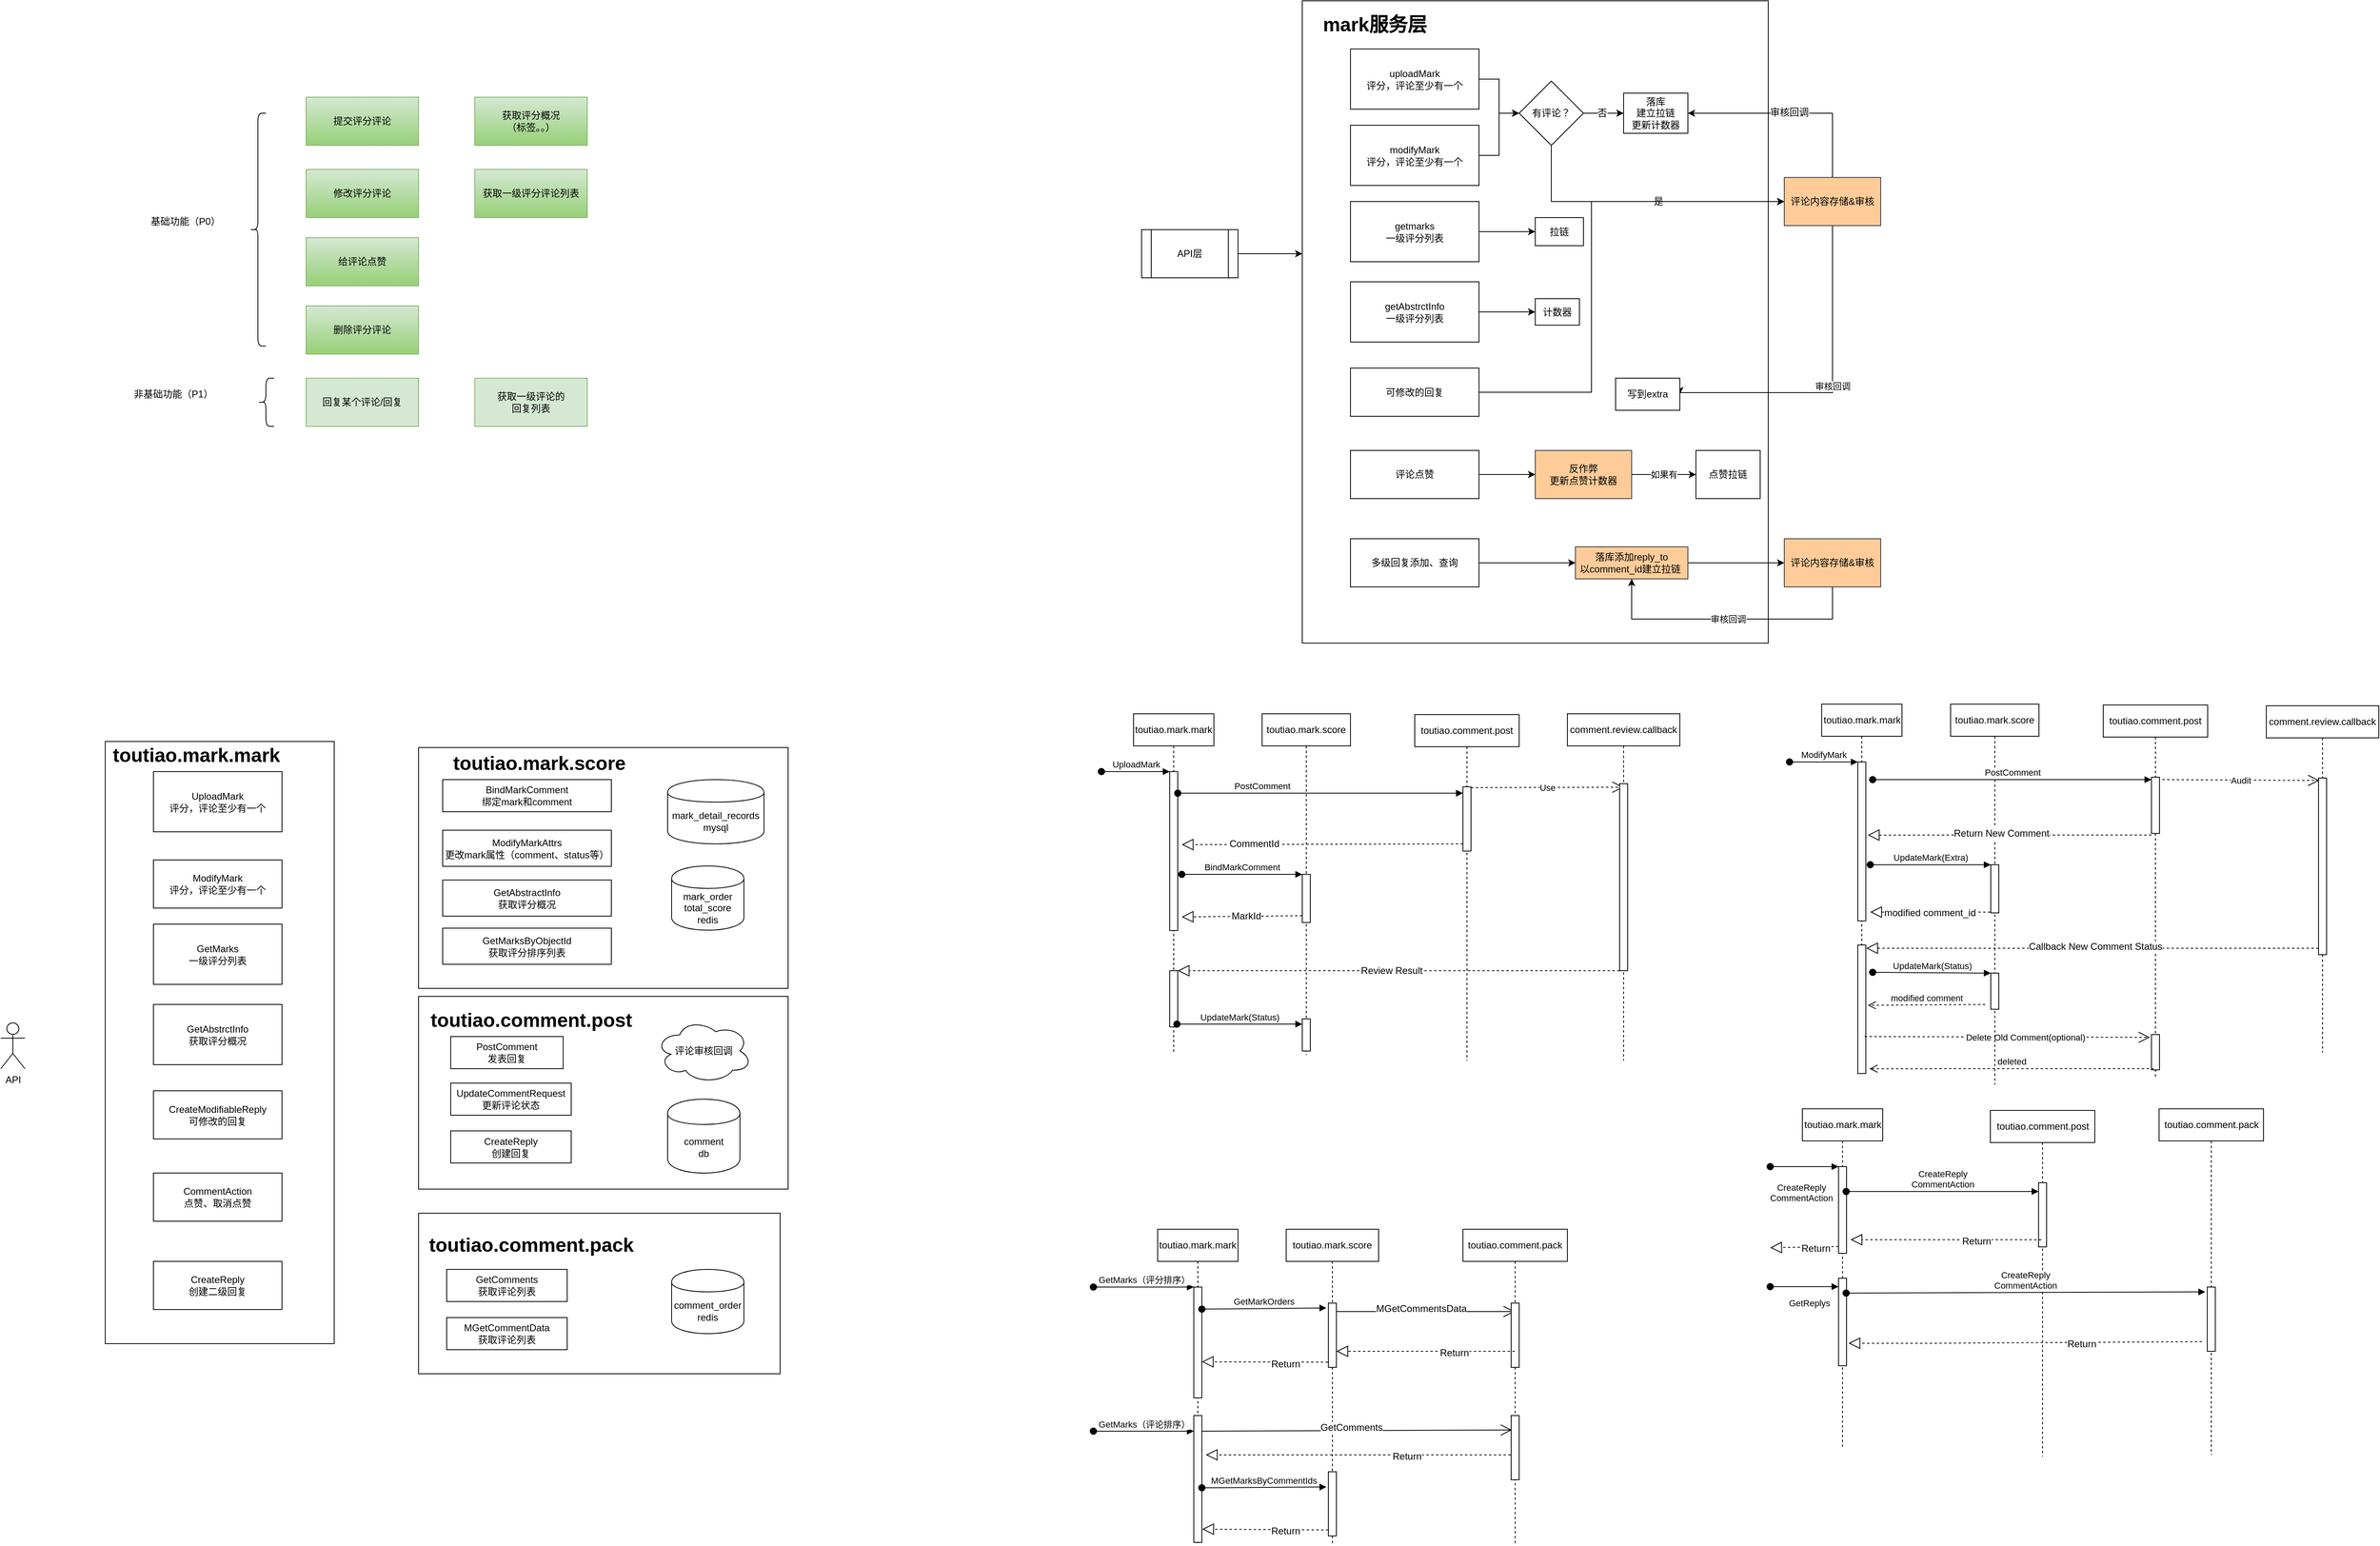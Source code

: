 <mxfile version="10.5.9" type="github"><diagram id="iooIdFOEJ5cIT9L6eQo0" name="Page-1"><mxGraphModel dx="1158" dy="646" grid="1" gridSize="10" guides="1" tooltips="1" connect="1" arrows="1" fold="1" page="1" pageScale="1" pageWidth="5000" pageHeight="4169" math="0" shadow="0"><root><mxCell id="0"/><mxCell id="1" parent="0"/><mxCell id="ibXD6dueDuNmce3GwXh5-18" value="" style="rounded=0;whiteSpace=wrap;html=1;" parent="1" vertex="1"><mxGeometry x="640" y="1560" width="450" height="200" as="geometry"/></mxCell><mxCell id="ibXD6dueDuNmce3GwXh5-8" value="" style="rounded=0;whiteSpace=wrap;html=1;" parent="1" vertex="1"><mxGeometry x="250" y="972.5" width="285" height="750" as="geometry"/></mxCell><mxCell id="VQT5lok_7A-2GK5pUHQ1-19" value="" style="rounded=0;whiteSpace=wrap;html=1;" parent="1" vertex="1"><mxGeometry x="1740" y="50" width="580" height="800" as="geometry"/></mxCell><mxCell id="VQT5lok_7A-2GK5pUHQ1-1" value="提交评分评论" style="rounded=0;whiteSpace=wrap;html=1;fillColor=#d5e8d4;strokeColor=#82b366;gradientColor=#97d077;" parent="1" vertex="1"><mxGeometry x="500" y="170" width="140" height="60" as="geometry"/></mxCell><mxCell id="VQT5lok_7A-2GK5pUHQ1-2" value="修改评分评论" style="rounded=0;whiteSpace=wrap;html=1;fillColor=#d5e8d4;strokeColor=#82b366;gradientColor=#97d077;" parent="1" vertex="1"><mxGeometry x="500" y="260" width="140" height="60" as="geometry"/></mxCell><mxCell id="VQT5lok_7A-2GK5pUHQ1-3" value="给评论点赞" style="rounded=0;whiteSpace=wrap;html=1;fillColor=#d5e8d4;strokeColor=#82b366;gradientColor=#97d077;" parent="1" vertex="1"><mxGeometry x="500" y="345" width="140" height="60" as="geometry"/></mxCell><mxCell id="VQT5lok_7A-2GK5pUHQ1-4" value="回复某个评论/回复" style="rounded=0;whiteSpace=wrap;html=1;fillColor=#d5e8d4;strokeColor=#82b366;" parent="1" vertex="1"><mxGeometry x="500" y="520" width="140" height="60" as="geometry"/></mxCell><mxCell id="VQT5lok_7A-2GK5pUHQ1-5" value="获取评分概况&lt;br&gt;（标签。。）" style="rounded=0;whiteSpace=wrap;html=1;fillColor=#d5e8d4;strokeColor=#82b366;gradientColor=#97d077;" parent="1" vertex="1"><mxGeometry x="710" y="170" width="140" height="60" as="geometry"/></mxCell><mxCell id="VQT5lok_7A-2GK5pUHQ1-8" value="获取一级评分评论列表" style="rounded=0;whiteSpace=wrap;html=1;fillColor=#d5e8d4;strokeColor=#82b366;gradientColor=#97d077;" parent="1" vertex="1"><mxGeometry x="710" y="260" width="140" height="60" as="geometry"/></mxCell><mxCell id="VQT5lok_7A-2GK5pUHQ1-9" value="获取一级评论的&lt;br&gt;回复列表" style="rounded=0;whiteSpace=wrap;html=1;fillColor=#d5e8d4;strokeColor=#82b366;" parent="1" vertex="1"><mxGeometry x="710" y="520" width="140" height="60" as="geometry"/></mxCell><mxCell id="VQT5lok_7A-2GK5pUHQ1-11" value="" style="shape=curlyBracket;whiteSpace=wrap;html=1;rounded=1;" parent="1" vertex="1"><mxGeometry x="430" y="190" width="20" height="290" as="geometry"/></mxCell><mxCell id="VQT5lok_7A-2GK5pUHQ1-12" value="基础功能（P0）" style="text;html=1;strokeColor=none;fillColor=none;align=center;verticalAlign=middle;whiteSpace=wrap;rounded=0;" parent="1" vertex="1"><mxGeometry x="300" y="315" width="100" height="20" as="geometry"/></mxCell><mxCell id="VQT5lok_7A-2GK5pUHQ1-13" value="" style="shape=curlyBracket;whiteSpace=wrap;html=1;rounded=1;" parent="1" vertex="1"><mxGeometry x="440" y="520" width="20" height="60" as="geometry"/></mxCell><mxCell id="VQT5lok_7A-2GK5pUHQ1-14" value="非基础功能（P1）" style="text;html=1;strokeColor=none;fillColor=none;align=center;verticalAlign=middle;whiteSpace=wrap;rounded=0;" parent="1" vertex="1"><mxGeometry x="280" y="530" width="110" height="20" as="geometry"/></mxCell><mxCell id="VQT5lok_7A-2GK5pUHQ1-41" style="edgeStyle=orthogonalEdgeStyle;rounded=0;orthogonalLoop=1;jettySize=auto;html=1;entryX=0;entryY=0.5;entryDx=0;entryDy=0;" parent="1" source="VQT5lok_7A-2GK5pUHQ1-17" target="VQT5lok_7A-2GK5pUHQ1-34" edge="1"><mxGeometry relative="1" as="geometry"/></mxCell><mxCell id="VQT5lok_7A-2GK5pUHQ1-17" value="uploadMark&lt;br&gt;评分，评论至少有一个&lt;br&gt;" style="rounded=0;whiteSpace=wrap;html=1;" parent="1" vertex="1"><mxGeometry x="1800" y="110" width="160" height="75" as="geometry"/></mxCell><mxCell id="VQT5lok_7A-2GK5pUHQ1-28" value="落库&lt;br&gt;建立拉链&lt;br&gt;更新计数器&lt;br&gt;" style="rounded=0;whiteSpace=wrap;html=1;" parent="1" vertex="1"><mxGeometry x="2140" y="165" width="80" height="50" as="geometry"/></mxCell><mxCell id="VQT5lok_7A-2GK5pUHQ1-44" value="" style="edgeStyle=orthogonalEdgeStyle;rounded=0;orthogonalLoop=1;jettySize=auto;html=1;" parent="1" source="VQT5lok_7A-2GK5pUHQ1-18" target="VQT5lok_7A-2GK5pUHQ1-19" edge="1"><mxGeometry relative="1" as="geometry"><mxPoint x="1640" y="315" as="targetPoint"/><Array as="points"><mxPoint x="1620" y="365"/><mxPoint x="1620" y="365"/></Array></mxGeometry></mxCell><mxCell id="VQT5lok_7A-2GK5pUHQ1-18" value="API层" style="shape=process;whiteSpace=wrap;html=1;backgroundOutline=1;" parent="1" vertex="1"><mxGeometry x="1540" y="335" width="120" height="60" as="geometry"/></mxCell><mxCell id="VQT5lok_7A-2GK5pUHQ1-20" value="mark服务层" style="text;strokeColor=none;fillColor=none;html=1;fontSize=24;fontStyle=1;verticalAlign=middle;align=center;" parent="1" vertex="1"><mxGeometry x="1780" y="60" width="100" height="40" as="geometry"/></mxCell><mxCell id="VQT5lok_7A-2GK5pUHQ1-42" style="edgeStyle=orthogonalEdgeStyle;rounded=0;orthogonalLoop=1;jettySize=auto;html=1;entryX=0;entryY=0.5;entryDx=0;entryDy=0;" parent="1" source="VQT5lok_7A-2GK5pUHQ1-21" target="VQT5lok_7A-2GK5pUHQ1-34" edge="1"><mxGeometry relative="1" as="geometry"/></mxCell><mxCell id="VQT5lok_7A-2GK5pUHQ1-21" value="modifyMark&lt;br&gt;评分，评论至少有一个&lt;br&gt;" style="rounded=0;whiteSpace=wrap;html=1;" parent="1" vertex="1"><mxGeometry x="1800" y="205" width="160" height="75" as="geometry"/></mxCell><mxCell id="VQT5lok_7A-2GK5pUHQ1-24" value="删除评分评论" style="rounded=0;whiteSpace=wrap;html=1;fillColor=#d5e8d4;strokeColor=#82b366;gradientColor=#97d077;" parent="1" vertex="1"><mxGeometry x="500" y="430" width="140" height="60" as="geometry"/></mxCell><mxCell id="VQT5lok_7A-2GK5pUHQ1-46" value="" style="edgeStyle=orthogonalEdgeStyle;rounded=0;orthogonalLoop=1;jettySize=auto;html=1;" parent="1" source="VQT5lok_7A-2GK5pUHQ1-25" target="VQT5lok_7A-2GK5pUHQ1-45" edge="1"><mxGeometry relative="1" as="geometry"/></mxCell><mxCell id="VQT5lok_7A-2GK5pUHQ1-25" value="getmarks&lt;br&gt;一级评分列表&lt;br&gt;" style="rounded=0;whiteSpace=wrap;html=1;" parent="1" vertex="1"><mxGeometry x="1800" y="300" width="160" height="75" as="geometry"/></mxCell><mxCell id="VQT5lok_7A-2GK5pUHQ1-52" value="" style="edgeStyle=orthogonalEdgeStyle;rounded=0;orthogonalLoop=1;jettySize=auto;html=1;" parent="1" source="VQT5lok_7A-2GK5pUHQ1-49" target="VQT5lok_7A-2GK5pUHQ1-51" edge="1"><mxGeometry relative="1" as="geometry"/></mxCell><mxCell id="VQT5lok_7A-2GK5pUHQ1-49" value="getAbstrctInfo&lt;br&gt;一级评分列表&lt;br&gt;" style="rounded=0;whiteSpace=wrap;html=1;" parent="1" vertex="1"><mxGeometry x="1800" y="400" width="160" height="75" as="geometry"/></mxCell><mxCell id="VQT5lok_7A-2GK5pUHQ1-51" value="计数器&lt;br&gt;" style="rounded=0;whiteSpace=wrap;html=1;" parent="1" vertex="1"><mxGeometry x="2030" y="421" width="55" height="33" as="geometry"/></mxCell><mxCell id="VQT5lok_7A-2GK5pUHQ1-45" value="拉链" style="rounded=0;whiteSpace=wrap;html=1;" parent="1" vertex="1"><mxGeometry x="2030" y="320" width="60" height="35" as="geometry"/></mxCell><mxCell id="VQT5lok_7A-2GK5pUHQ1-39" style="edgeStyle=orthogonalEdgeStyle;rounded=0;orthogonalLoop=1;jettySize=auto;html=1;entryX=1;entryY=0.5;entryDx=0;entryDy=0;" parent="1" source="VQT5lok_7A-2GK5pUHQ1-30" target="VQT5lok_7A-2GK5pUHQ1-28" edge="1"><mxGeometry relative="1" as="geometry"><Array as="points"><mxPoint x="2400" y="190"/></Array></mxGeometry></mxCell><mxCell id="VQT5lok_7A-2GK5pUHQ1-40" value="审核回调" style="text;html=1;resizable=0;points=[];align=center;verticalAlign=middle;labelBackgroundColor=#ffffff;" parent="VQT5lok_7A-2GK5pUHQ1-39" vertex="1" connectable="0"><mxGeometry x="0.03" y="-1" relative="1" as="geometry"><mxPoint as="offset"/></mxGeometry></mxCell><mxCell id="VQT5lok_7A-2GK5pUHQ1-57" value="审核回调" style="edgeStyle=orthogonalEdgeStyle;rounded=0;orthogonalLoop=1;jettySize=auto;html=1;entryX=1;entryY=0.5;entryDx=0;entryDy=0;" parent="1" source="VQT5lok_7A-2GK5pUHQ1-30" target="VQT5lok_7A-2GK5pUHQ1-56" edge="1"><mxGeometry relative="1" as="geometry"><Array as="points"><mxPoint x="2400" y="538"/></Array></mxGeometry></mxCell><mxCell id="VQT5lok_7A-2GK5pUHQ1-30" value="评论内容存储&amp;amp;审核" style="rounded=0;whiteSpace=wrap;html=1;fillColor=#ffcc99;strokeColor=#36393d;" parent="1" vertex="1"><mxGeometry x="2340" y="270" width="120" height="60" as="geometry"/></mxCell><mxCell id="VQT5lok_7A-2GK5pUHQ1-35" value="" style="edgeStyle=orthogonalEdgeStyle;rounded=0;orthogonalLoop=1;jettySize=auto;html=1;" parent="1" source="VQT5lok_7A-2GK5pUHQ1-34" target="VQT5lok_7A-2GK5pUHQ1-28" edge="1"><mxGeometry relative="1" as="geometry"/></mxCell><mxCell id="VQT5lok_7A-2GK5pUHQ1-36" value="否" style="text;html=1;resizable=0;points=[];align=center;verticalAlign=middle;labelBackgroundColor=#ffffff;" parent="VQT5lok_7A-2GK5pUHQ1-35" vertex="1" connectable="0"><mxGeometry x="-0.08" relative="1" as="geometry"><mxPoint as="offset"/></mxGeometry></mxCell><mxCell id="VQT5lok_7A-2GK5pUHQ1-37" style="edgeStyle=orthogonalEdgeStyle;rounded=0;orthogonalLoop=1;jettySize=auto;html=1;entryX=0;entryY=0.5;entryDx=0;entryDy=0;" parent="1" source="VQT5lok_7A-2GK5pUHQ1-34" target="VQT5lok_7A-2GK5pUHQ1-30" edge="1"><mxGeometry relative="1" as="geometry"><Array as="points"><mxPoint x="2050" y="300"/></Array></mxGeometry></mxCell><mxCell id="VQT5lok_7A-2GK5pUHQ1-38" value="是" style="text;html=1;resizable=0;points=[];align=center;verticalAlign=middle;labelBackgroundColor=#ffffff;" parent="VQT5lok_7A-2GK5pUHQ1-37" vertex="1" connectable="0"><mxGeometry x="0.128" relative="1" as="geometry"><mxPoint as="offset"/></mxGeometry></mxCell><mxCell id="VQT5lok_7A-2GK5pUHQ1-34" value="有评论？" style="rhombus;whiteSpace=wrap;html=1;" parent="1" vertex="1"><mxGeometry x="2010" y="150" width="80" height="80" as="geometry"/></mxCell><mxCell id="VQT5lok_7A-2GK5pUHQ1-55" style="edgeStyle=orthogonalEdgeStyle;rounded=0;orthogonalLoop=1;jettySize=auto;html=1;" parent="1" source="VQT5lok_7A-2GK5pUHQ1-53" target="VQT5lok_7A-2GK5pUHQ1-30" edge="1"><mxGeometry relative="1" as="geometry"><Array as="points"><mxPoint x="2100" y="538"/><mxPoint x="2100" y="300"/></Array></mxGeometry></mxCell><mxCell id="VQT5lok_7A-2GK5pUHQ1-53" value="可修改的回复" style="rounded=0;whiteSpace=wrap;html=1;" parent="1" vertex="1"><mxGeometry x="1800" y="507.5" width="160" height="60" as="geometry"/></mxCell><mxCell id="VQT5lok_7A-2GK5pUHQ1-61" value="" style="edgeStyle=orthogonalEdgeStyle;rounded=0;orthogonalLoop=1;jettySize=auto;html=1;entryX=0;entryY=0.5;entryDx=0;entryDy=0;" parent="1" source="VQT5lok_7A-2GK5pUHQ1-54" target="VQT5lok_7A-2GK5pUHQ1-58" edge="1"><mxGeometry relative="1" as="geometry"><mxPoint x="2040" y="750" as="targetPoint"/></mxGeometry></mxCell><mxCell id="VQT5lok_7A-2GK5pUHQ1-54" value="多级回复添加、查询" style="rounded=0;whiteSpace=wrap;html=1;" parent="1" vertex="1"><mxGeometry x="1800" y="720" width="160" height="60" as="geometry"/></mxCell><mxCell id="VQT5lok_7A-2GK5pUHQ1-56" value="写到extra" style="rounded=0;whiteSpace=wrap;html=1;" parent="1" vertex="1"><mxGeometry x="2130" y="520" width="80" height="40" as="geometry"/></mxCell><mxCell id="VQT5lok_7A-2GK5pUHQ1-63" style="edgeStyle=orthogonalEdgeStyle;rounded=0;orthogonalLoop=1;jettySize=auto;html=1;entryX=0;entryY=0.5;entryDx=0;entryDy=0;" parent="1" source="VQT5lok_7A-2GK5pUHQ1-58" target="VQT5lok_7A-2GK5pUHQ1-62" edge="1"><mxGeometry relative="1" as="geometry"/></mxCell><mxCell id="VQT5lok_7A-2GK5pUHQ1-58" value="落库添加reply_to&lt;br&gt;以comment_id建立拉链&amp;nbsp;" style="rounded=0;whiteSpace=wrap;html=1;fillColor=#ffcc99;strokeColor=#36393d;" parent="1" vertex="1"><mxGeometry x="2080" y="730" width="140" height="40" as="geometry"/></mxCell><mxCell id="VQT5lok_7A-2GK5pUHQ1-64" value="审核回调" style="edgeStyle=orthogonalEdgeStyle;rounded=0;orthogonalLoop=1;jettySize=auto;html=1;entryX=0.5;entryY=1;entryDx=0;entryDy=0;" parent="1" source="VQT5lok_7A-2GK5pUHQ1-62" target="VQT5lok_7A-2GK5pUHQ1-58" edge="1"><mxGeometry relative="1" as="geometry"><Array as="points"><mxPoint x="2400" y="820"/><mxPoint x="2150" y="820"/></Array></mxGeometry></mxCell><mxCell id="VQT5lok_7A-2GK5pUHQ1-62" value="评论内容存储&amp;amp;审核" style="rounded=0;whiteSpace=wrap;html=1;fillColor=#ffcc99;strokeColor=#36393d;" parent="1" vertex="1"><mxGeometry x="2340" y="720" width="120" height="60" as="geometry"/></mxCell><mxCell id="VQT5lok_7A-2GK5pUHQ1-70" style="edgeStyle=orthogonalEdgeStyle;rounded=0;orthogonalLoop=1;jettySize=auto;html=1;entryX=0;entryY=0.5;entryDx=0;entryDy=0;" parent="1" source="VQT5lok_7A-2GK5pUHQ1-65" target="VQT5lok_7A-2GK5pUHQ1-66" edge="1"><mxGeometry relative="1" as="geometry"/></mxCell><mxCell id="VQT5lok_7A-2GK5pUHQ1-65" value="评论点赞" style="rounded=0;whiteSpace=wrap;html=1;" parent="1" vertex="1"><mxGeometry x="1800" y="610" width="160" height="60" as="geometry"/></mxCell><mxCell id="VQT5lok_7A-2GK5pUHQ1-69" value="如果有" style="edgeStyle=orthogonalEdgeStyle;rounded=0;orthogonalLoop=1;jettySize=auto;html=1;exitX=1;exitY=0.5;exitDx=0;exitDy=0;entryX=0;entryY=0.5;entryDx=0;entryDy=0;" parent="1" source="VQT5lok_7A-2GK5pUHQ1-66" target="VQT5lok_7A-2GK5pUHQ1-67" edge="1"><mxGeometry relative="1" as="geometry"/></mxCell><mxCell id="VQT5lok_7A-2GK5pUHQ1-66" value="反作弊&lt;br&gt;更新点赞计数器" style="rounded=0;whiteSpace=wrap;html=1;fillColor=#ffcc99;strokeColor=#36393d;" parent="1" vertex="1"><mxGeometry x="2030" y="610" width="120" height="60" as="geometry"/></mxCell><mxCell id="VQT5lok_7A-2GK5pUHQ1-67" value="点赞拉链" style="rounded=0;whiteSpace=wrap;html=1;" parent="1" vertex="1"><mxGeometry x="2230" y="610" width="80" height="60" as="geometry"/></mxCell><mxCell id="ibXD6dueDuNmce3GwXh5-1" value="UploadMark&lt;br&gt;评分，评论至少有一个&lt;br&gt;" style="rounded=0;whiteSpace=wrap;html=1;" parent="1" vertex="1"><mxGeometry x="310" y="1010" width="160" height="75" as="geometry"/></mxCell><mxCell id="ibXD6dueDuNmce3GwXh5-2" value="ModifyMark&lt;br&gt;评分，评论至少有一个&lt;br&gt;" style="rounded=0;whiteSpace=wrap;html=1;" parent="1" vertex="1"><mxGeometry x="310" y="1120" width="160" height="60" as="geometry"/></mxCell><mxCell id="ibXD6dueDuNmce3GwXh5-3" value="GetMarks&lt;br&gt;一级评分列表&lt;br&gt;" style="rounded=0;whiteSpace=wrap;html=1;" parent="1" vertex="1"><mxGeometry x="310" y="1200" width="160" height="75" as="geometry"/></mxCell><mxCell id="ibXD6dueDuNmce3GwXh5-4" value="GetAbstrctInfo&lt;br&gt;获取评分概况&lt;br&gt;" style="rounded=0;whiteSpace=wrap;html=1;" parent="1" vertex="1"><mxGeometry x="310" y="1300" width="160" height="75" as="geometry"/></mxCell><mxCell id="ibXD6dueDuNmce3GwXh5-5" value="CreateModifiableReply&lt;br&gt;可修改的回复" style="rounded=0;whiteSpace=wrap;html=1;" parent="1" vertex="1"><mxGeometry x="310" y="1407.5" width="160" height="60" as="geometry"/></mxCell><mxCell id="ibXD6dueDuNmce3GwXh5-6" value="CreateReply&lt;br&gt;创建二级回复&lt;br&gt;" style="rounded=0;whiteSpace=wrap;html=1;" parent="1" vertex="1"><mxGeometry x="310" y="1620" width="160" height="60" as="geometry"/></mxCell><mxCell id="ibXD6dueDuNmce3GwXh5-7" value="CommentAction&lt;br&gt;点赞、取消点赞&lt;br&gt;" style="rounded=0;whiteSpace=wrap;html=1;" parent="1" vertex="1"><mxGeometry x="310" y="1510" width="160" height="60" as="geometry"/></mxCell><mxCell id="ibXD6dueDuNmce3GwXh5-9" value="" style="rounded=0;whiteSpace=wrap;html=1;" parent="1" vertex="1"><mxGeometry x="640" y="980" width="460" height="300" as="geometry"/></mxCell><mxCell id="ibXD6dueDuNmce3GwXh5-10" value="toutiao.mark.mark" style="text;strokeColor=none;fillColor=none;html=1;fontSize=24;fontStyle=1;verticalAlign=middle;align=center;" parent="1" vertex="1"><mxGeometry x="250" y="970" width="225" height="40" as="geometry"/></mxCell><mxCell id="ibXD6dueDuNmce3GwXh5-11" value="toutiao.mark.score" style="text;strokeColor=none;fillColor=none;html=1;fontSize=24;fontStyle=1;verticalAlign=middle;align=center;" parent="1" vertex="1"><mxGeometry x="660" y="980" width="260" height="40" as="geometry"/></mxCell><mxCell id="ibXD6dueDuNmce3GwXh5-12" value="BindMarkComment&lt;br&gt;绑定mark和comment&lt;br&gt;" style="rounded=0;whiteSpace=wrap;html=1;" parent="1" vertex="1"><mxGeometry x="670" y="1020" width="210" height="40" as="geometry"/></mxCell><mxCell id="ibXD6dueDuNmce3GwXh5-15" value="" style="rounded=0;whiteSpace=wrap;html=1;" parent="1" vertex="1"><mxGeometry x="640" y="1290" width="460" height="240" as="geometry"/></mxCell><mxCell id="ibXD6dueDuNmce3GwXh5-16" value="toutiao.comment.post" style="text;strokeColor=none;fillColor=none;html=1;fontSize=24;fontStyle=1;verticalAlign=middle;align=center;" parent="1" vertex="1"><mxGeometry x="650" y="1300" width="260" height="40" as="geometry"/></mxCell><mxCell id="ibXD6dueDuNmce3GwXh5-17" value="toutiao.comment.pack" style="text;strokeColor=none;fillColor=none;html=1;fontSize=24;fontStyle=1;verticalAlign=middle;align=center;" parent="1" vertex="1"><mxGeometry x="650" y="1580" width="260" height="40" as="geometry"/></mxCell><mxCell id="ibXD6dueDuNmce3GwXh5-20" value="ModifyMarkAttrs&lt;br&gt;更改mark属性（comment、status等）&lt;br&gt;" style="rounded=0;whiteSpace=wrap;html=1;" parent="1" vertex="1"><mxGeometry x="670" y="1083" width="210" height="45" as="geometry"/></mxCell><mxCell id="ibXD6dueDuNmce3GwXh5-21" value="GetAbstractInfo&lt;br&gt;获取评分概况&lt;br&gt;" style="rounded=0;whiteSpace=wrap;html=1;" parent="1" vertex="1"><mxGeometry x="670" y="1145" width="210" height="45" as="geometry"/></mxCell><mxCell id="ibXD6dueDuNmce3GwXh5-22" value="GetMarksByObjectId&lt;br&gt;获取评分排序列表&lt;br&gt;" style="rounded=0;whiteSpace=wrap;html=1;" parent="1" vertex="1"><mxGeometry x="670" y="1205" width="210" height="45" as="geometry"/></mxCell><mxCell id="ibXD6dueDuNmce3GwXh5-23" value="PostComment&lt;br&gt;发表回复&lt;br&gt;" style="rounded=0;whiteSpace=wrap;html=1;" parent="1" vertex="1"><mxGeometry x="680" y="1340" width="140" height="40" as="geometry"/></mxCell><mxCell id="ibXD6dueDuNmce3GwXh5-26" value="UpdateCommentRequest&lt;br&gt;更新评论状态&lt;br&gt;" style="rounded=0;whiteSpace=wrap;html=1;" parent="1" vertex="1"><mxGeometry x="680" y="1398" width="150" height="40" as="geometry"/></mxCell><mxCell id="ibXD6dueDuNmce3GwXh5-27" value="CreateReply&lt;br&gt;创建回复&lt;br&gt;" style="rounded=0;whiteSpace=wrap;html=1;" parent="1" vertex="1"><mxGeometry x="680" y="1457.5" width="150" height="40" as="geometry"/></mxCell><mxCell id="ibXD6dueDuNmce3GwXh5-28" value="GetComments&lt;br&gt;获取评论列表&lt;br&gt;" style="rounded=0;whiteSpace=wrap;html=1;" parent="1" vertex="1"><mxGeometry x="675" y="1630" width="150" height="40" as="geometry"/></mxCell><mxCell id="ibXD6dueDuNmce3GwXh5-29" value="MGetCommentData&lt;br&gt;获取评论列表&lt;br&gt;" style="rounded=0;whiteSpace=wrap;html=1;" parent="1" vertex="1"><mxGeometry x="675" y="1690" width="150" height="40" as="geometry"/></mxCell><mxCell id="ibXD6dueDuNmce3GwXh5-44" value="API" style="shape=umlActor;verticalLabelPosition=bottom;labelBackgroundColor=#ffffff;verticalAlign=top;html=1;outlineConnect=0;" parent="1" vertex="1"><mxGeometry x="120" y="1323" width="30" height="57" as="geometry"/></mxCell><mxCell id="ibXD6dueDuNmce3GwXh5-47" value="toutiao.mark.mark" style="shape=umlLifeline;perimeter=lifelinePerimeter;whiteSpace=wrap;html=1;container=1;collapsible=0;recursiveResize=0;outlineConnect=0;" parent="1" vertex="1"><mxGeometry x="1530" y="938" width="100" height="422" as="geometry"/></mxCell><mxCell id="ibXD6dueDuNmce3GwXh5-54" value="" style="html=1;points=[];perimeter=orthogonalPerimeter;" parent="ibXD6dueDuNmce3GwXh5-47" vertex="1"><mxGeometry x="45" y="72" width="10" height="198" as="geometry"/></mxCell><mxCell id="ibXD6dueDuNmce3GwXh5-55" value="UploadMark" style="html=1;verticalAlign=bottom;startArrow=oval;endArrow=block;startSize=8;" parent="ibXD6dueDuNmce3GwXh5-47" target="ibXD6dueDuNmce3GwXh5-54" edge="1"><mxGeometry relative="1" as="geometry"><mxPoint x="-40" y="72" as="sourcePoint"/></mxGeometry></mxCell><mxCell id="ibXD6dueDuNmce3GwXh5-73" value="" style="endArrow=block;dashed=1;endFill=0;endSize=12;html=1;exitX=0;exitY=0.913;exitDx=0;exitDy=0;exitPerimeter=0;" parent="ibXD6dueDuNmce3GwXh5-47" edge="1"><mxGeometry width="160" relative="1" as="geometry"><mxPoint x="210" y="251.5" as="sourcePoint"/><mxPoint x="60" y="253" as="targetPoint"/></mxGeometry></mxCell><mxCell id="ibXD6dueDuNmce3GwXh5-74" value="MarkId" style="text;html=1;resizable=0;points=[];align=center;verticalAlign=middle;labelBackgroundColor=#ffffff;" parent="ibXD6dueDuNmce3GwXh5-73" vertex="1" connectable="0"><mxGeometry x="-0.318" y="2" relative="1" as="geometry"><mxPoint x="-19" y="-2" as="offset"/></mxGeometry></mxCell><mxCell id="ibXD6dueDuNmce3GwXh5-168" value="" style="html=1;points=[];perimeter=orthogonalPerimeter;" parent="ibXD6dueDuNmce3GwXh5-47" vertex="1"><mxGeometry x="45" y="320" width="10" height="70" as="geometry"/></mxCell><mxCell id="ibXD6dueDuNmce3GwXh5-49" value="toutiao.mark.score" style="shape=umlLifeline;perimeter=lifelinePerimeter;whiteSpace=wrap;html=1;container=1;collapsible=0;recursiveResize=0;outlineConnect=0;" parent="1" vertex="1"><mxGeometry x="1690" y="938" width="110" height="425" as="geometry"/></mxCell><mxCell id="ibXD6dueDuNmce3GwXh5-68" value="" style="html=1;points=[];perimeter=orthogonalPerimeter;" parent="ibXD6dueDuNmce3GwXh5-49" vertex="1"><mxGeometry x="50" y="200" width="10" height="60" as="geometry"/></mxCell><mxCell id="ibXD6dueDuNmce3GwXh5-69" value="BindMarkComment" style="html=1;verticalAlign=bottom;startArrow=oval;endArrow=block;startSize=8;" parent="ibXD6dueDuNmce3GwXh5-49" target="ibXD6dueDuNmce3GwXh5-68" edge="1"><mxGeometry relative="1" as="geometry"><mxPoint x="-100" y="200" as="sourcePoint"/></mxGeometry></mxCell><mxCell id="ibXD6dueDuNmce3GwXh5-169" value="" style="html=1;points=[];perimeter=orthogonalPerimeter;" parent="ibXD6dueDuNmce3GwXh5-49" vertex="1"><mxGeometry x="50" y="380" width="10" height="40" as="geometry"/></mxCell><mxCell id="ibXD6dueDuNmce3GwXh5-50" value="toutiao.comment.post" style="shape=umlLifeline;perimeter=lifelinePerimeter;whiteSpace=wrap;html=1;container=1;collapsible=0;recursiveResize=0;outlineConnect=0;" parent="1" vertex="1"><mxGeometry x="1880" y="939" width="130" height="431" as="geometry"/></mxCell><mxCell id="ibXD6dueDuNmce3GwXh5-58" value="" style="html=1;points=[];perimeter=orthogonalPerimeter;" parent="ibXD6dueDuNmce3GwXh5-50" vertex="1"><mxGeometry x="60" y="90" width="10" height="80" as="geometry"/></mxCell><mxCell id="YWInM7oDBnEMc51So6lA-2" value="Use" style="endArrow=open;endSize=12;dashed=1;html=1;entryX=0.5;entryY=0.019;entryDx=0;entryDy=0;entryPerimeter=0;" parent="ibXD6dueDuNmce3GwXh5-50" target="ibXD6dueDuNmce3GwXh5-60" edge="1"><mxGeometry width="160" relative="1" as="geometry"><mxPoint x="70" y="91" as="sourcePoint"/><mxPoint x="230" y="91" as="targetPoint"/></mxGeometry></mxCell><mxCell id="ibXD6dueDuNmce3GwXh5-52" value="comment.review.callback" style="shape=umlLifeline;perimeter=lifelinePerimeter;whiteSpace=wrap;html=1;container=1;collapsible=0;recursiveResize=0;outlineConnect=0;" parent="1" vertex="1"><mxGeometry x="2070" y="938" width="140" height="432" as="geometry"/></mxCell><mxCell id="ibXD6dueDuNmce3GwXh5-60" value="" style="html=1;points=[];perimeter=orthogonalPerimeter;" parent="ibXD6dueDuNmce3GwXh5-52" vertex="1"><mxGeometry x="65" y="87" width="10" height="233" as="geometry"/></mxCell><mxCell id="ibXD6dueDuNmce3GwXh5-59" value="PostComment" style="html=1;verticalAlign=bottom;startArrow=oval;endArrow=block;startSize=8;exitX=1;exitY=0.136;exitDx=0;exitDy=0;exitPerimeter=0;" parent="1" source="ibXD6dueDuNmce3GwXh5-54" target="ibXD6dueDuNmce3GwXh5-58" edge="1"><mxGeometry x="-0.408" relative="1" as="geometry"><mxPoint x="1880" y="1029" as="sourcePoint"/><mxPoint as="offset"/></mxGeometry></mxCell><mxCell id="ibXD6dueDuNmce3GwXh5-62" value="" style="endArrow=block;dashed=1;endFill=0;endSize=12;html=1;" parent="1" source="ibXD6dueDuNmce3GwXh5-60" target="ibXD6dueDuNmce3GwXh5-168" edge="1"><mxGeometry width="160" relative="1" as="geometry"><mxPoint x="2180" y="1220" as="sourcePoint"/><mxPoint x="2240" y="1110" as="targetPoint"/></mxGeometry></mxCell><mxCell id="ibXD6dueDuNmce3GwXh5-63" value="Review Result" style="text;html=1;resizable=0;points=[];align=center;verticalAlign=middle;labelBackgroundColor=#ffffff;" parent="ibXD6dueDuNmce3GwXh5-62" vertex="1" connectable="0"><mxGeometry x="-0.318" y="2" relative="1" as="geometry"><mxPoint x="-97" y="-2" as="offset"/></mxGeometry></mxCell><mxCell id="ibXD6dueDuNmce3GwXh5-66" value="" style="endArrow=block;dashed=1;endFill=0;endSize=12;html=1;exitX=0;exitY=0.913;exitDx=0;exitDy=0;exitPerimeter=0;" parent="1" edge="1"><mxGeometry width="160" relative="1" as="geometry"><mxPoint x="1940" y="1100" as="sourcePoint"/><mxPoint x="1590" y="1101" as="targetPoint"/></mxGeometry></mxCell><mxCell id="ibXD6dueDuNmce3GwXh5-67" value="CommentId" style="text;html=1;resizable=0;points=[];align=center;verticalAlign=middle;labelBackgroundColor=#ffffff;" parent="ibXD6dueDuNmce3GwXh5-66" vertex="1" connectable="0"><mxGeometry x="-0.318" y="2" relative="1" as="geometry"><mxPoint x="-141" y="-2.5" as="offset"/></mxGeometry></mxCell><mxCell id="ibXD6dueDuNmce3GwXh5-70" value="mark_detail_records&lt;br&gt;mysql&lt;br&gt;" style="shape=cylinder;whiteSpace=wrap;html=1;boundedLbl=1;backgroundOutline=1;" parent="1" vertex="1"><mxGeometry x="950" y="1020" width="120" height="80" as="geometry"/></mxCell><mxCell id="ibXD6dueDuNmce3GwXh5-71" value="mark_order&lt;br&gt;total_score&lt;br&gt;redis&lt;br&gt;" style="shape=cylinder;whiteSpace=wrap;html=1;boundedLbl=1;backgroundOutline=1;" parent="1" vertex="1"><mxGeometry x="955" y="1127.5" width="90" height="80" as="geometry"/></mxCell><mxCell id="ibXD6dueDuNmce3GwXh5-77" value="comment&lt;br&gt;db&lt;br&gt;" style="shape=cylinder;whiteSpace=wrap;html=1;boundedLbl=1;backgroundOutline=1;" parent="1" vertex="1"><mxGeometry x="950" y="1418" width="90" height="92" as="geometry"/></mxCell><mxCell id="ibXD6dueDuNmce3GwXh5-78" value="comment_order&lt;br&gt;redis&lt;br&gt;" style="shape=cylinder;whiteSpace=wrap;html=1;boundedLbl=1;backgroundOutline=1;" parent="1" vertex="1"><mxGeometry x="955" y="1630" width="90" height="80" as="geometry"/></mxCell><mxCell id="ibXD6dueDuNmce3GwXh5-79" value="评论审核回调" style="ellipse;shape=cloud;whiteSpace=wrap;html=1;" parent="1" vertex="1"><mxGeometry x="935" y="1318" width="120" height="80" as="geometry"/></mxCell><mxCell id="ibXD6dueDuNmce3GwXh5-123" value="toutiao.mark.mark" style="shape=umlLifeline;perimeter=lifelinePerimeter;whiteSpace=wrap;html=1;container=1;collapsible=0;recursiveResize=0;outlineConnect=0;" parent="1" vertex="1"><mxGeometry x="1560" y="1580" width="100" height="393" as="geometry"/></mxCell><mxCell id="ibXD6dueDuNmce3GwXh5-124" value="" style="html=1;points=[];perimeter=orthogonalPerimeter;" parent="ibXD6dueDuNmce3GwXh5-123" vertex="1"><mxGeometry x="45" y="72" width="10" height="138" as="geometry"/></mxCell><mxCell id="ibXD6dueDuNmce3GwXh5-125" value="GetMarks（评分排序）" style="html=1;verticalAlign=bottom;startArrow=oval;endArrow=block;startSize=8;" parent="ibXD6dueDuNmce3GwXh5-123" target="ibXD6dueDuNmce3GwXh5-124" edge="1"><mxGeometry relative="1" as="geometry"><mxPoint x="-80" y="72" as="sourcePoint"/></mxGeometry></mxCell><mxCell id="ibXD6dueDuNmce3GwXh5-149" value="" style="html=1;points=[];perimeter=orthogonalPerimeter;" parent="ibXD6dueDuNmce3GwXh5-123" vertex="1"><mxGeometry x="45" y="232" width="10" height="158" as="geometry"/></mxCell><mxCell id="ibXD6dueDuNmce3GwXh5-128" value="toutiao.mark.score" style="shape=umlLifeline;perimeter=lifelinePerimeter;whiteSpace=wrap;html=1;container=1;collapsible=0;recursiveResize=0;outlineConnect=0;" parent="1" vertex="1"><mxGeometry x="1720" y="1580" width="115" height="393" as="geometry"/></mxCell><mxCell id="ibXD6dueDuNmce3GwXh5-144" value="" style="html=1;points=[];perimeter=orthogonalPerimeter;" parent="ibXD6dueDuNmce3GwXh5-128" vertex="1"><mxGeometry x="52.5" y="302" width="10" height="80" as="geometry"/></mxCell><mxCell id="ibXD6dueDuNmce3GwXh5-145" value="" style="endArrow=open;endFill=1;endSize=12;html=1;" parent="ibXD6dueDuNmce3GwXh5-128" target="ibXD6dueDuNmce3GwXh5-134" edge="1"><mxGeometry width="160" relative="1" as="geometry"><mxPoint x="60" y="102.5" as="sourcePoint"/><mxPoint x="220" y="102.5" as="targetPoint"/></mxGeometry></mxCell><mxCell id="ibXD6dueDuNmce3GwXh5-146" value="MGetCommentsData" style="text;html=1;resizable=0;points=[];align=center;verticalAlign=middle;labelBackgroundColor=#ffffff;" parent="ibXD6dueDuNmce3GwXh5-145" vertex="1" connectable="0"><mxGeometry x="-0.037" y="4" relative="1" as="geometry"><mxPoint as="offset"/></mxGeometry></mxCell><mxCell id="ibXD6dueDuNmce3GwXh5-151" value="" style="endArrow=open;endFill=1;endSize=12;html=1;entryX=0.1;entryY=0.225;entryDx=0;entryDy=0;entryPerimeter=0;" parent="ibXD6dueDuNmce3GwXh5-128" target="ibXD6dueDuNmce3GwXh5-154" edge="1"><mxGeometry width="160" relative="1" as="geometry"><mxPoint x="-105" y="251.5" as="sourcePoint"/><mxPoint x="119.5" y="251.5" as="targetPoint"/><Array as="points"/></mxGeometry></mxCell><mxCell id="ibXD6dueDuNmce3GwXh5-152" value="GetComments" style="text;html=1;resizable=0;points=[];align=center;verticalAlign=middle;labelBackgroundColor=#ffffff;" parent="ibXD6dueDuNmce3GwXh5-151" vertex="1" connectable="0"><mxGeometry x="-0.037" y="4" relative="1" as="geometry"><mxPoint as="offset"/></mxGeometry></mxCell><mxCell id="ibXD6dueDuNmce3GwXh5-157" value="" style="html=1;points=[];perimeter=orthogonalPerimeter;" parent="ibXD6dueDuNmce3GwXh5-128" vertex="1"><mxGeometry x="52.5" y="92" width="10" height="80" as="geometry"/></mxCell><mxCell id="ibXD6dueDuNmce3GwXh5-134" value="toutiao.comment.pack" style="shape=umlLifeline;perimeter=lifelinePerimeter;whiteSpace=wrap;html=1;container=1;collapsible=0;recursiveResize=0;outlineConnect=0;" parent="1" vertex="1"><mxGeometry x="1940" y="1580" width="130" height="393" as="geometry"/></mxCell><mxCell id="ibXD6dueDuNmce3GwXh5-153" value="" style="html=1;points=[];perimeter=orthogonalPerimeter;" parent="ibXD6dueDuNmce3GwXh5-134" vertex="1"><mxGeometry x="60" y="92" width="10" height="80" as="geometry"/></mxCell><mxCell id="ibXD6dueDuNmce3GwXh5-154" value="" style="html=1;points=[];perimeter=orthogonalPerimeter;" parent="ibXD6dueDuNmce3GwXh5-134" vertex="1"><mxGeometry x="60" y="232" width="10" height="80" as="geometry"/></mxCell><mxCell id="ibXD6dueDuNmce3GwXh5-137" value="GetMarkOrders" style="html=1;verticalAlign=bottom;startArrow=oval;endArrow=block;startSize=8;exitX=1;exitY=0.199;exitDx=0;exitDy=0;exitPerimeter=0;" parent="1" source="ibXD6dueDuNmce3GwXh5-124" edge="1"><mxGeometry relative="1" as="geometry"><mxPoint x="1910" y="1670.5" as="sourcePoint"/><mxPoint x="1770" y="1678" as="targetPoint"/></mxGeometry></mxCell><mxCell id="ibXD6dueDuNmce3GwXh5-147" value="" style="endArrow=block;dashed=1;endFill=0;endSize=12;html=1;" parent="1" source="ibXD6dueDuNmce3GwXh5-134" edge="1"><mxGeometry width="160" relative="1" as="geometry"><mxPoint x="1934.5" y="1732.5" as="sourcePoint"/><mxPoint x="1782.5" y="1732" as="targetPoint"/></mxGeometry></mxCell><mxCell id="ibXD6dueDuNmce3GwXh5-148" value="Return" style="text;html=1;resizable=0;points=[];align=center;verticalAlign=middle;labelBackgroundColor=#ffffff;" parent="ibXD6dueDuNmce3GwXh5-147" vertex="1" connectable="0"><mxGeometry x="-0.318" y="2" relative="1" as="geometry"><mxPoint as="offset"/></mxGeometry></mxCell><mxCell id="ibXD6dueDuNmce3GwXh5-150" value="GetMarks（评论排序）" style="html=1;verticalAlign=bottom;startArrow=oval;endArrow=block;startSize=8;" parent="1" edge="1"><mxGeometry relative="1" as="geometry"><mxPoint x="1480" y="1831.5" as="sourcePoint"/><mxPoint x="1605" y="1831.5" as="targetPoint"/></mxGeometry></mxCell><mxCell id="ibXD6dueDuNmce3GwXh5-155" value="" style="endArrow=block;dashed=1;endFill=0;endSize=12;html=1;" parent="1" edge="1"><mxGeometry width="160" relative="1" as="geometry"><mxPoint x="1999.5" y="1861" as="sourcePoint"/><mxPoint x="1620" y="1861" as="targetPoint"/></mxGeometry></mxCell><mxCell id="ibXD6dueDuNmce3GwXh5-156" value="Return" style="text;html=1;resizable=0;points=[];align=center;verticalAlign=middle;labelBackgroundColor=#ffffff;" parent="ibXD6dueDuNmce3GwXh5-155" vertex="1" connectable="0"><mxGeometry x="-0.318" y="2" relative="1" as="geometry"><mxPoint as="offset"/></mxGeometry></mxCell><mxCell id="ibXD6dueDuNmce3GwXh5-159" value="" style="endArrow=block;dashed=1;endFill=0;endSize=12;html=1;exitX=-0.05;exitY=0.919;exitDx=0;exitDy=0;exitPerimeter=0;entryX=1;entryY=0.674;entryDx=0;entryDy=0;entryPerimeter=0;" parent="1" source="ibXD6dueDuNmce3GwXh5-157" target="ibXD6dueDuNmce3GwXh5-124" edge="1"><mxGeometry width="160" relative="1" as="geometry"><mxPoint x="1770" y="1753" as="sourcePoint"/><mxPoint x="1620" y="1753" as="targetPoint"/></mxGeometry></mxCell><mxCell id="ibXD6dueDuNmce3GwXh5-160" value="Return" style="text;html=1;resizable=0;points=[];align=center;verticalAlign=middle;labelBackgroundColor=#ffffff;" parent="ibXD6dueDuNmce3GwXh5-159" vertex="1" connectable="0"><mxGeometry x="-0.318" y="2" relative="1" as="geometry"><mxPoint as="offset"/></mxGeometry></mxCell><mxCell id="ibXD6dueDuNmce3GwXh5-161" value="MGetMarksByCommentIds" style="html=1;verticalAlign=bottom;startArrow=oval;endArrow=block;startSize=8;exitX=1;exitY=0.199;exitDx=0;exitDy=0;exitPerimeter=0;" parent="1" edge="1"><mxGeometry relative="1" as="geometry"><mxPoint x="1615" y="1902" as="sourcePoint"/><mxPoint x="1770" y="1901" as="targetPoint"/></mxGeometry></mxCell><mxCell id="ibXD6dueDuNmce3GwXh5-162" value="" style="endArrow=block;dashed=1;endFill=0;endSize=12;html=1;exitX=-0.05;exitY=0.919;exitDx=0;exitDy=0;exitPerimeter=0;entryX=1;entryY=0.674;entryDx=0;entryDy=0;entryPerimeter=0;" parent="1" edge="1"><mxGeometry width="160" relative="1" as="geometry"><mxPoint x="1772.5" y="1954.5" as="sourcePoint"/><mxPoint x="1615.5" y="1953.5" as="targetPoint"/></mxGeometry></mxCell><mxCell id="ibXD6dueDuNmce3GwXh5-163" value="Return" style="text;html=1;resizable=0;points=[];align=center;verticalAlign=middle;labelBackgroundColor=#ffffff;" parent="ibXD6dueDuNmce3GwXh5-162" vertex="1" connectable="0"><mxGeometry x="-0.318" y="2" relative="1" as="geometry"><mxPoint as="offset"/></mxGeometry></mxCell><mxCell id="ibXD6dueDuNmce3GwXh5-170" value="UpdateMark(Status)" style="html=1;verticalAlign=bottom;startArrow=oval;endArrow=block;startSize=8;exitX=0.9;exitY=0.95;exitDx=0;exitDy=0;exitPerimeter=0;" parent="1" source="ibXD6dueDuNmce3GwXh5-168" target="ibXD6dueDuNmce3GwXh5-169" edge="1"><mxGeometry relative="1" as="geometry"><mxPoint x="1680" y="1283" as="sourcePoint"/></mxGeometry></mxCell><mxCell id="ibXD6dueDuNmce3GwXh5-171" value="toutiao.mark.mark" style="shape=umlLifeline;perimeter=lifelinePerimeter;whiteSpace=wrap;html=1;container=1;collapsible=0;recursiveResize=0;outlineConnect=0;" parent="1" vertex="1"><mxGeometry x="2386.5" y="926" width="100" height="460" as="geometry"/></mxCell><mxCell id="ibXD6dueDuNmce3GwXh5-172" value="" style="html=1;points=[];perimeter=orthogonalPerimeter;" parent="ibXD6dueDuNmce3GwXh5-171" vertex="1"><mxGeometry x="45" y="72" width="10" height="198" as="geometry"/></mxCell><mxCell id="ibXD6dueDuNmce3GwXh5-173" value="ModifyMark" style="html=1;verticalAlign=bottom;startArrow=oval;endArrow=block;startSize=8;" parent="ibXD6dueDuNmce3GwXh5-171" target="ibXD6dueDuNmce3GwXh5-172" edge="1"><mxGeometry relative="1" as="geometry"><mxPoint x="-40" y="72" as="sourcePoint"/></mxGeometry></mxCell><mxCell id="ibXD6dueDuNmce3GwXh5-174" value="" style="endArrow=block;dashed=1;endFill=0;endSize=12;html=1;exitX=-0.05;exitY=0.983;exitDx=0;exitDy=0;exitPerimeter=0;" parent="ibXD6dueDuNmce3GwXh5-171" edge="1" source="ibXD6dueDuNmce3GwXh5-178"><mxGeometry width="160" relative="1" as="geometry"><mxPoint x="210" y="251.5" as="sourcePoint"/><mxPoint x="60.5" y="259" as="targetPoint"/></mxGeometry></mxCell><mxCell id="ibXD6dueDuNmce3GwXh5-175" value="modified comment_id" style="text;html=1;resizable=0;points=[];align=center;verticalAlign=middle;labelBackgroundColor=#ffffff;" parent="ibXD6dueDuNmce3GwXh5-174" vertex="1" connectable="0"><mxGeometry x="-0.318" y="2" relative="1" as="geometry"><mxPoint x="-25" y="-1" as="offset"/></mxGeometry></mxCell><mxCell id="ibXD6dueDuNmce3GwXh5-176" value="" style="html=1;points=[];perimeter=orthogonalPerimeter;" parent="ibXD6dueDuNmce3GwXh5-171" vertex="1"><mxGeometry x="45" y="300" width="10" height="160" as="geometry"/></mxCell><mxCell id="seh_f30eet1L1Ydxvcet-7" value="Delete Old Comment(optional)" style="endArrow=open;endSize=12;dashed=1;html=1;entryX=-0.2;entryY=0.08;entryDx=0;entryDy=0;entryPerimeter=0;" edge="1" parent="ibXD6dueDuNmce3GwXh5-171" target="seh_f30eet1L1Ydxvcet-2"><mxGeometry x="0.127" width="160" relative="1" as="geometry"><mxPoint x="53.5" y="414" as="sourcePoint"/><mxPoint x="213.5" y="414" as="targetPoint"/><mxPoint as="offset"/></mxGeometry></mxCell><mxCell id="ibXD6dueDuNmce3GwXh5-177" value="toutiao.mark.score" style="shape=umlLifeline;perimeter=lifelinePerimeter;whiteSpace=wrap;html=1;container=1;collapsible=0;recursiveResize=0;outlineConnect=0;" parent="1" vertex="1"><mxGeometry x="2547" y="926" width="110" height="474" as="geometry"/></mxCell><mxCell id="ibXD6dueDuNmce3GwXh5-178" value="" style="html=1;points=[];perimeter=orthogonalPerimeter;" parent="ibXD6dueDuNmce3GwXh5-177" vertex="1"><mxGeometry x="50" y="200" width="10" height="60" as="geometry"/></mxCell><mxCell id="ibXD6dueDuNmce3GwXh5-179" value="UpdateMark(Extra)" style="html=1;verticalAlign=bottom;startArrow=oval;endArrow=block;startSize=8;" parent="ibXD6dueDuNmce3GwXh5-177" target="ibXD6dueDuNmce3GwXh5-178" edge="1"><mxGeometry relative="1" as="geometry"><mxPoint x="-100" y="200" as="sourcePoint"/></mxGeometry></mxCell><mxCell id="ibXD6dueDuNmce3GwXh5-180" value="" style="html=1;points=[];perimeter=orthogonalPerimeter;" parent="ibXD6dueDuNmce3GwXh5-177" vertex="1"><mxGeometry x="50" y="335" width="10" height="45" as="geometry"/></mxCell><mxCell id="ibXD6dueDuNmce3GwXh5-181" value="toutiao.comment.post" style="shape=umlLifeline;perimeter=lifelinePerimeter;whiteSpace=wrap;html=1;container=1;collapsible=0;recursiveResize=0;outlineConnect=0;" parent="1" vertex="1"><mxGeometry x="2737" y="927" width="130" height="463" as="geometry"/></mxCell><mxCell id="ibXD6dueDuNmce3GwXh5-182" value="" style="html=1;points=[];perimeter=orthogonalPerimeter;" parent="ibXD6dueDuNmce3GwXh5-181" vertex="1"><mxGeometry x="60" y="90" width="10" height="70" as="geometry"/></mxCell><mxCell id="seh_f30eet1L1Ydxvcet-1" value="Audit" style="endArrow=open;endSize=12;dashed=1;html=1;entryX=0.1;entryY=0.014;entryDx=0;entryDy=0;entryPerimeter=0;" edge="1" parent="ibXD6dueDuNmce3GwXh5-181" target="ibXD6dueDuNmce3GwXh5-184"><mxGeometry width="160" relative="1" as="geometry"><mxPoint x="73.5" y="93" as="sourcePoint"/><mxPoint x="263.5" y="103" as="targetPoint"/></mxGeometry></mxCell><mxCell id="seh_f30eet1L1Ydxvcet-2" value="" style="html=1;points=[];perimeter=orthogonalPerimeter;" vertex="1" parent="ibXD6dueDuNmce3GwXh5-181"><mxGeometry x="60" y="410.5" width="10" height="44" as="geometry"/></mxCell><mxCell id="ibXD6dueDuNmce3GwXh5-183" value="comment.review.callback" style="shape=umlLifeline;perimeter=lifelinePerimeter;whiteSpace=wrap;html=1;container=1;collapsible=0;recursiveResize=0;outlineConnect=0;" parent="1" vertex="1"><mxGeometry x="2940" y="928" width="140" height="432" as="geometry"/></mxCell><mxCell id="ibXD6dueDuNmce3GwXh5-184" value="" style="html=1;points=[];perimeter=orthogonalPerimeter;" parent="ibXD6dueDuNmce3GwXh5-183" vertex="1"><mxGeometry x="65" y="90" width="10" height="220" as="geometry"/></mxCell><mxCell id="ibXD6dueDuNmce3GwXh5-185" value="PostComment" style="html=1;verticalAlign=bottom;startArrow=oval;endArrow=block;startSize=8;" parent="1" target="ibXD6dueDuNmce3GwXh5-182" edge="1"><mxGeometry relative="1" as="geometry"><mxPoint x="2450" y="1020" as="sourcePoint"/></mxGeometry></mxCell><mxCell id="ibXD6dueDuNmce3GwXh5-186" value="" style="endArrow=block;dashed=1;endFill=0;endSize=12;html=1;" parent="1" source="ibXD6dueDuNmce3GwXh5-184" edge="1"><mxGeometry width="160" relative="1" as="geometry"><mxPoint x="3036.5" y="1208" as="sourcePoint"/><mxPoint x="2442" y="1230" as="targetPoint"/></mxGeometry></mxCell><mxCell id="ibXD6dueDuNmce3GwXh5-187" value="Callback New Comment Status" style="text;html=1;resizable=0;points=[];align=center;verticalAlign=middle;labelBackgroundColor=#ffffff;" parent="ibXD6dueDuNmce3GwXh5-186" vertex="1" connectable="0"><mxGeometry x="-0.318" y="2" relative="1" as="geometry"><mxPoint x="-86.5" y="-4.5" as="offset"/></mxGeometry></mxCell><mxCell id="ibXD6dueDuNmce3GwXh5-188" value="" style="endArrow=block;dashed=1;endFill=0;endSize=12;html=1;entryX=1.25;entryY=0.46;entryDx=0;entryDy=0;entryPerimeter=0;" parent="1" edge="1" target="ibXD6dueDuNmce3GwXh5-172"><mxGeometry width="160" relative="1" as="geometry"><mxPoint x="2797" y="1089" as="sourcePoint"/><mxPoint x="2450" y="1089" as="targetPoint"/></mxGeometry></mxCell><mxCell id="ibXD6dueDuNmce3GwXh5-189" value="Return New Comment" style="text;html=1;resizable=0;points=[];align=center;verticalAlign=middle;labelBackgroundColor=#ffffff;" parent="ibXD6dueDuNmce3GwXh5-188" vertex="1" connectable="0"><mxGeometry x="-0.318" y="2" relative="1" as="geometry"><mxPoint x="-67" y="-4" as="offset"/></mxGeometry></mxCell><mxCell id="ibXD6dueDuNmce3GwXh5-192" value="UpdateMark(Status)" style="html=1;verticalAlign=bottom;startArrow=oval;endArrow=block;startSize=8;" parent="1" target="ibXD6dueDuNmce3GwXh5-180" edge="1"><mxGeometry x="0.016" relative="1" as="geometry"><mxPoint x="2450" y="1260" as="sourcePoint"/><mxPoint as="offset"/></mxGeometry></mxCell><mxCell id="ibXD6dueDuNmce3GwXh5-194" value="toutiao.mark.mark" style="shape=umlLifeline;perimeter=lifelinePerimeter;whiteSpace=wrap;html=1;container=1;collapsible=0;recursiveResize=0;outlineConnect=0;" parent="1" vertex="1"><mxGeometry x="2362.5" y="1430" width="100" height="422" as="geometry"/></mxCell><mxCell id="ibXD6dueDuNmce3GwXh5-195" value="" style="html=1;points=[];perimeter=orthogonalPerimeter;" parent="ibXD6dueDuNmce3GwXh5-194" vertex="1"><mxGeometry x="45" y="72" width="10" height="108" as="geometry"/></mxCell><mxCell id="ibXD6dueDuNmce3GwXh5-196" value="CreateReply&lt;br&gt;CommentAction&lt;br&gt;" style="html=1;verticalAlign=bottom;startArrow=oval;endArrow=block;startSize=8;" parent="ibXD6dueDuNmce3GwXh5-194" target="ibXD6dueDuNmce3GwXh5-195" edge="1"><mxGeometry x="0.118" y="-49" relative="1" as="geometry"><mxPoint x="-40" y="72" as="sourcePoint"/><Array as="points"><mxPoint x="7.5" y="72"/></Array><mxPoint x="-9" y="-1" as="offset"/></mxGeometry></mxCell><mxCell id="ibXD6dueDuNmce3GwXh5-199" value="" style="html=1;points=[];perimeter=orthogonalPerimeter;" parent="ibXD6dueDuNmce3GwXh5-194" vertex="1"><mxGeometry x="45" y="211" width="10" height="109" as="geometry"/></mxCell><mxCell id="ibXD6dueDuNmce3GwXh5-204" value="toutiao.comment.post" style="shape=umlLifeline;perimeter=lifelinePerimeter;whiteSpace=wrap;html=1;container=1;collapsible=0;recursiveResize=0;outlineConnect=0;" parent="1" vertex="1"><mxGeometry x="2596.5" y="1432" width="130" height="431" as="geometry"/></mxCell><mxCell id="ibXD6dueDuNmce3GwXh5-205" value="" style="html=1;points=[];perimeter=orthogonalPerimeter;" parent="ibXD6dueDuNmce3GwXh5-204" vertex="1"><mxGeometry x="60" y="90" width="10" height="80" as="geometry"/></mxCell><mxCell id="ibXD6dueDuNmce3GwXh5-208" value="CreateReply&lt;br&gt;CommentAction&lt;br&gt;" style="html=1;verticalAlign=bottom;startArrow=oval;endArrow=block;startSize=8;exitX=0.95;exitY=0.287;exitDx=0;exitDy=0;exitPerimeter=0;" parent="1" source="ibXD6dueDuNmce3GwXh5-195" target="ibXD6dueDuNmce3GwXh5-205" edge="1"><mxGeometry relative="1" as="geometry"><mxPoint x="2712.5" y="1521" as="sourcePoint"/></mxGeometry></mxCell><mxCell id="ibXD6dueDuNmce3GwXh5-211" value="" style="endArrow=block;dashed=1;endFill=0;endSize=12;html=1;" parent="1" edge="1"><mxGeometry width="160" relative="1" as="geometry"><mxPoint x="2660" y="1593" as="sourcePoint"/><mxPoint x="2422.5" y="1593" as="targetPoint"/></mxGeometry></mxCell><mxCell id="ibXD6dueDuNmce3GwXh5-212" value="Return" style="text;html=1;resizable=0;points=[];align=center;verticalAlign=middle;labelBackgroundColor=#ffffff;" parent="ibXD6dueDuNmce3GwXh5-211" vertex="1" connectable="0"><mxGeometry x="-0.318" y="2" relative="1" as="geometry"><mxPoint as="offset"/></mxGeometry></mxCell><mxCell id="ibXD6dueDuNmce3GwXh5-213" value="" style="endArrow=block;dashed=1;endFill=0;endSize=12;html=1;exitX=0;exitY=0.913;exitDx=0;exitDy=0;exitPerimeter=0;" parent="1" edge="1"><mxGeometry width="160" relative="1" as="geometry"><mxPoint x="2407.5" y="1601.5" as="sourcePoint"/><mxPoint x="2322.5" y="1603" as="targetPoint"/></mxGeometry></mxCell><mxCell id="ibXD6dueDuNmce3GwXh5-214" value="Return" style="text;html=1;resizable=0;points=[];align=center;verticalAlign=middle;labelBackgroundColor=#ffffff;" parent="ibXD6dueDuNmce3GwXh5-213" vertex="1" connectable="0"><mxGeometry x="-0.318" y="2" relative="1" as="geometry"><mxPoint as="offset"/></mxGeometry></mxCell><mxCell id="ibXD6dueDuNmce3GwXh5-217" value="GetReplys" style="html=1;verticalAlign=bottom;startArrow=oval;endArrow=block;startSize=8;" parent="1" edge="1"><mxGeometry x="0.118" y="-28" relative="1" as="geometry"><mxPoint x="2322.5" y="1651.5" as="sourcePoint"/><mxPoint x="2407.5" y="1651.5" as="targetPoint"/><mxPoint x="1" y="1" as="offset"/></mxGeometry></mxCell><mxCell id="ibXD6dueDuNmce3GwXh5-218" value="CreateReply&lt;br&gt;CommentAction&lt;br&gt;" style="html=1;verticalAlign=bottom;startArrow=oval;endArrow=block;startSize=8;exitX=0.95;exitY=0.287;exitDx=0;exitDy=0;exitPerimeter=0;entryX=-0.25;entryY=0.075;entryDx=0;entryDy=0;entryPerimeter=0;" parent="1" target="ibXD6dueDuNmce3GwXh5-220" edge="1"><mxGeometry relative="1" as="geometry"><mxPoint x="2417" y="1659.5" as="sourcePoint"/><mxPoint x="2656.5" y="1659.5" as="targetPoint"/></mxGeometry></mxCell><mxCell id="ibXD6dueDuNmce3GwXh5-219" value="toutiao.comment.pack" style="shape=umlLifeline;perimeter=lifelinePerimeter;whiteSpace=wrap;html=1;container=1;collapsible=0;recursiveResize=0;outlineConnect=0;" parent="1" vertex="1"><mxGeometry x="2806.5" y="1430" width="130" height="431" as="geometry"/></mxCell><mxCell id="ibXD6dueDuNmce3GwXh5-220" value="" style="html=1;points=[];perimeter=orthogonalPerimeter;" parent="ibXD6dueDuNmce3GwXh5-219" vertex="1"><mxGeometry x="60" y="222" width="10" height="80" as="geometry"/></mxCell><mxCell id="ibXD6dueDuNmce3GwXh5-221" value="" style="endArrow=block;dashed=1;endFill=0;endSize=12;html=1;" parent="1" edge="1"><mxGeometry width="160" relative="1" as="geometry"><mxPoint x="2860" y="1720" as="sourcePoint"/><mxPoint x="2420" y="1722" as="targetPoint"/><Array as="points"><mxPoint x="2520" y="1722"/></Array></mxGeometry></mxCell><mxCell id="ibXD6dueDuNmce3GwXh5-222" value="Return" style="text;html=1;resizable=0;points=[];align=center;verticalAlign=middle;labelBackgroundColor=#ffffff;" parent="ibXD6dueDuNmce3GwXh5-221" vertex="1" connectable="0"><mxGeometry x="-0.318" y="2" relative="1" as="geometry"><mxPoint as="offset"/></mxGeometry></mxCell><mxCell id="seh_f30eet1L1Ydxvcet-4" value="modified comment" style="html=1;verticalAlign=bottom;endArrow=open;dashed=1;endSize=8;entryX=1.25;entryY=0.469;entryDx=0;entryDy=0;entryPerimeter=0;" edge="1" parent="1" target="ibXD6dueDuNmce3GwXh5-176"><mxGeometry relative="1" as="geometry"><mxPoint x="2590" y="1300" as="sourcePoint"/><mxPoint x="2510" y="1300" as="targetPoint"/></mxGeometry></mxCell><mxCell id="seh_f30eet1L1Ydxvcet-8" value="deleted" style="html=1;verticalAlign=bottom;endArrow=open;dashed=1;endSize=8;entryX=1.45;entryY=0.963;entryDx=0;entryDy=0;entryPerimeter=0;" edge="1" parent="1" target="ibXD6dueDuNmce3GwXh5-176"><mxGeometry relative="1" as="geometry"><mxPoint x="2800" y="1380" as="sourcePoint"/><mxPoint x="2720" y="1380" as="targetPoint"/></mxGeometry></mxCell></root></mxGraphModel></diagram></mxfile>